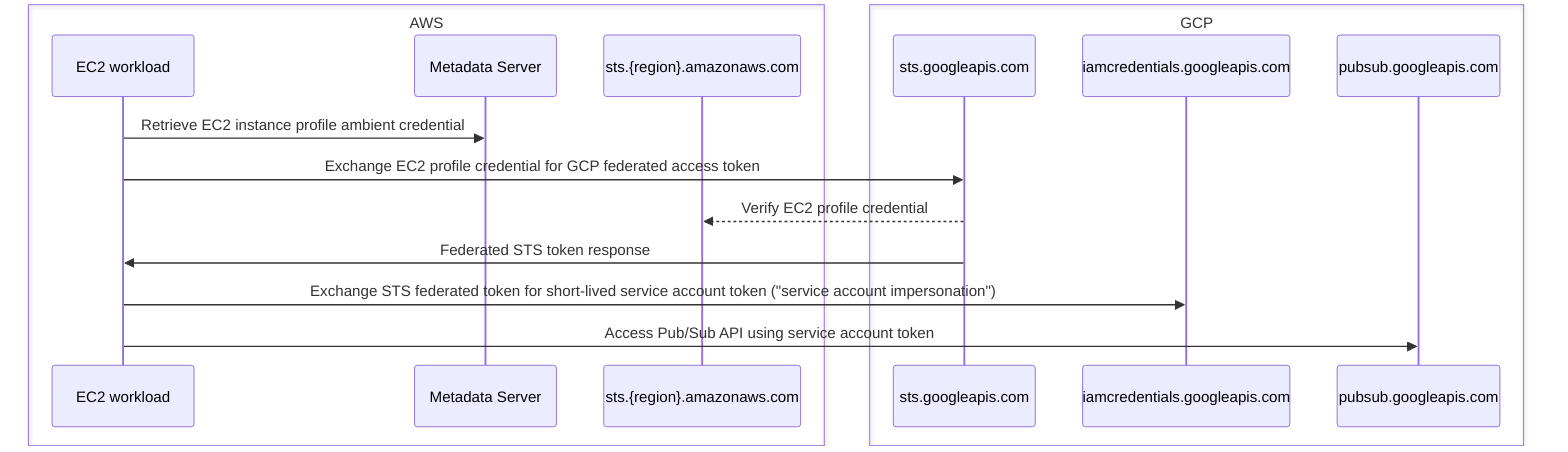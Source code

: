 sequenceDiagram
box AWS
    participant EC2 workload
    participant Metadata Server
    participant sts.{region}.amazonaws.com

end
box GCP
    participant sts.googleapis.com
    participant iamcredentials.googleapis.com
    participant pubsub.googleapis.com
end
    EC2 workload->>Metadata Server:Retrieve EC2 instance profile ambient credential
    EC2 workload->>sts.googleapis.com: Exchange EC2 profile credential for GCP federated access token
    sts.googleapis.com-->>sts.{region}.amazonaws.com:Verify EC2 profile credential
    sts.googleapis.com->>EC2 workload:Federated STS token response
    EC2 workload->>iamcredentials.googleapis.com:Exchange STS federated token for short-lived service account token ("service account impersonation")
    EC2 workload->>pubsub.googleapis.com:Access Pub/Sub API using service account token
